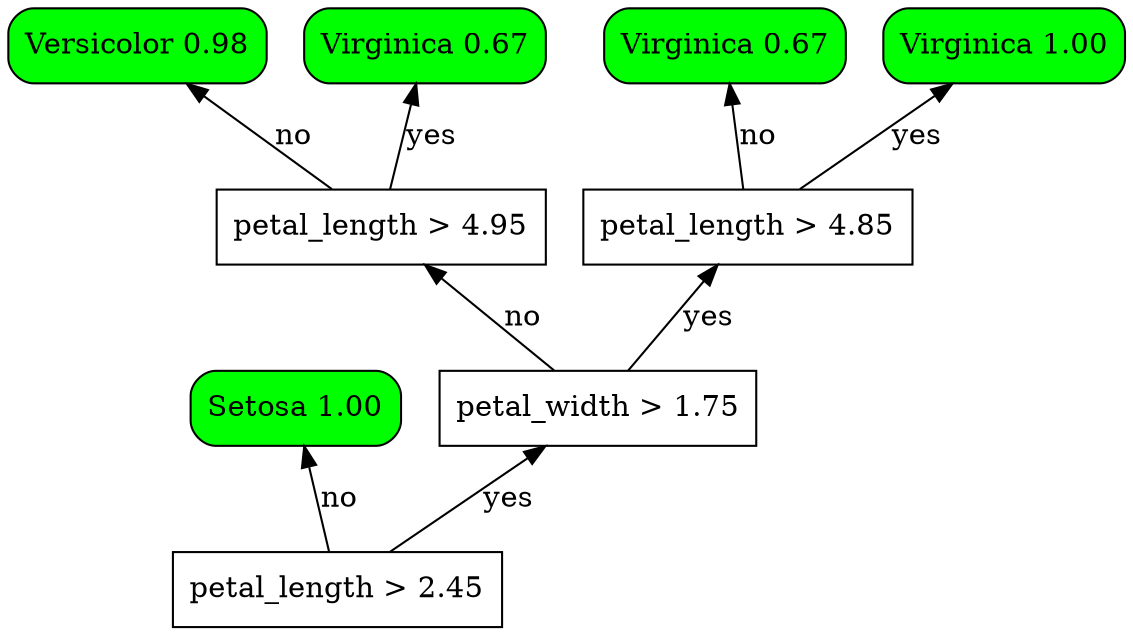 digraph {
rankdir = BT;
subgraph{
node1 [label="petal_length > 2.45", shape="box"];
node3 [label="Setosa 1.00", shape="box", style="rounded,filled", fillcolor="green"];
node2 [label="petal_width > 1.75", shape="box"];
node5 [label="petal_length > 4.95", shape="box"];
node11 [label="Versicolor 0.98", shape="box", style="rounded,filled", fillcolor="green"];
node10 [label="Virginica 0.67", shape="box", style="rounded,filled", fillcolor="green"];
node4 [label="petal_length > 4.85", shape="box"];
node9 [label="Virginica 0.67", shape="box", style="rounded,filled", fillcolor="green"];
node8 [label="Virginica 1.00", shape="box", style="rounded,filled", fillcolor="green"];
node1 -> node3 [label="no"]
node1 -> node2 [label="yes"]
node2 -> node5 [label="no"]
node5 -> node11 [label="no"]
node5 -> node10 [label="yes"]
node2 -> node4 [label="yes"]
node4 -> node9 [label="no"]
node4 -> node8 [label="yes"]
{rank = same; node1;}
{rank = same; node3; node2;}
{rank = same; node5; node4;}
{rank = same; node11; node10; node9; node8;}
}
}